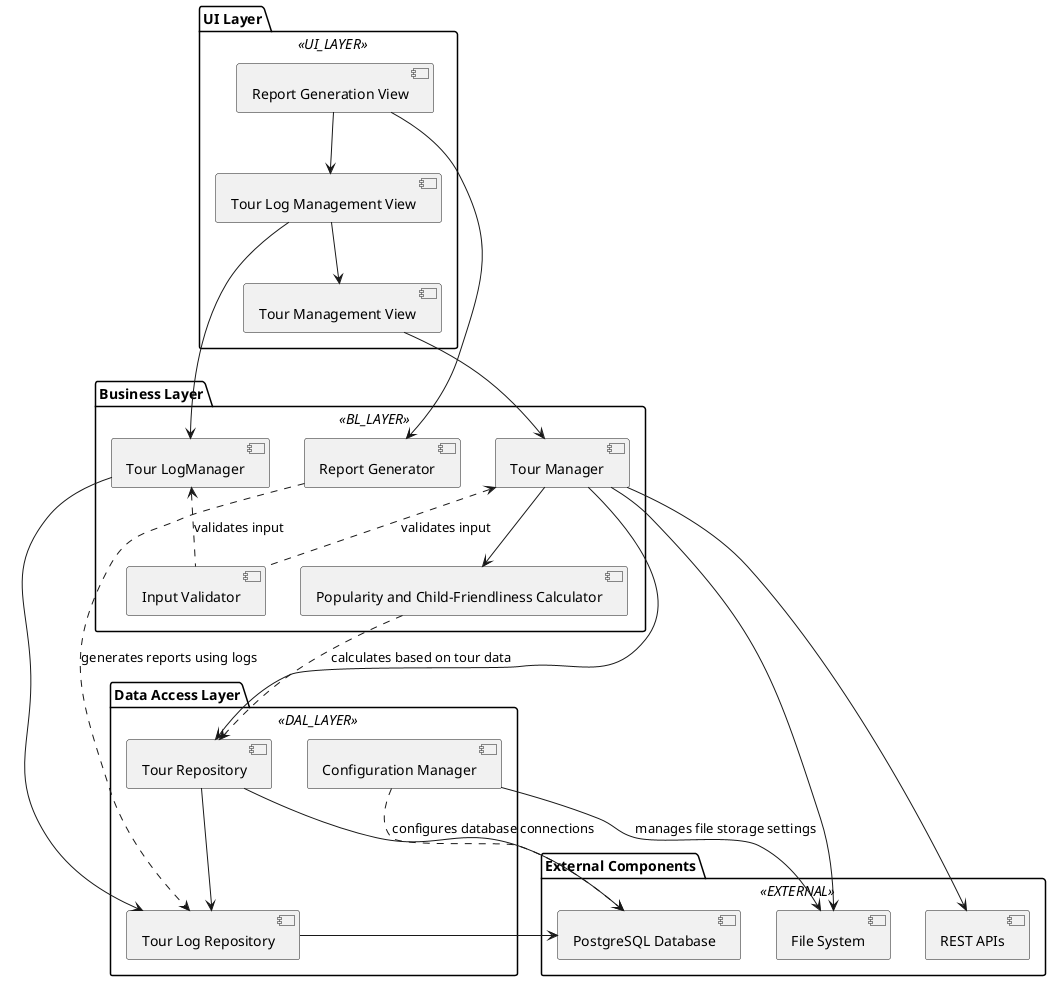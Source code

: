 @startuml TourPlanner

' UI Layer
package "UI Layer" <<UI_LAYER>> {
    [Tour Management View] as TMV
    [Tour Log Management View] as TLMV
    [Report Generation View] as RGV
}

' Business Layer
package "Business Layer" <<BL_LAYER>> {
    [Tour Manager] as TM
    [Tour LogManager] as TLM
    [Report Generator] as RG
    [Input Validator] as IV
    [Popularity and Child-Friendliness Calculator] as PCC
}

' Data Access Layer
package "Data Access Layer" <<DAL_LAYER>> {
    [Tour Repository] as TR
    [Tour Log Repository] as TLR
    [Configuration Manager] as CM
}

' External Components
package "External Components" <<EXTERNAL>> {
    [PostgreSQL Database] as PGDB
    [File System] as FS
    [REST APIs] as APIs
}

' UI Layer to Business Layer
TMV --> TM
TLMV --> TLM
RGV --> RG

' Business Layer to Data Access Layer
TM --> TR
TLM --> TLR
TM --> PCC

' Data Access Layer to External Components
TR --> PGDB
TLR --> PGDB
TM --> FS
TM --> APIs

IV .up.> TM : validates input
IV .up.> TLM : validates input
PCC .down.> TR : calculates based on tour data
RG .right.> TLR : generates reports using logs
CM .down.> PGDB : configures database connections
CM -left-> FS : manages file storage settings

TR --> TLR
TLMV --> TMV
RGV --> TLMV

@enduml



UI Layer (Benutzeroberflächenschicht)
Tour Management View: Benutzeroberfläche, über die Benutzer Touren erstellen, bearbeiten und löschen können.
Tour Log Management View: Ermöglicht es den Benutzern, Logs zu den Touren zu verwalten, wie Dauer, Distanz und persönliche Notizen.
Report Generation View: Über diese Ansicht können Benutzer Berichte über Touren und Tour-Logs generieren, wie Durchschnittswerte und Statistiken.

Business Layer (Geschäftslogikschicht)
Tour Manager : Für Geschäftslogik verantwortlich, die mit der Verwaltung von Touren zusammenhängt, wie das Erstellen neuer Touren oder das Aktualisieren bestehender.
Tour LogManager: Ähnlich wie der Tour Manager, aber spezialisiert auf die Verwaltung von Tour-Logs, wie der Erstellung und Bearbeitung von Einträgen.
Report Generator: Generiert Berichte basierend auf den Touren und ihren Logs, wie mit Durchschnittswerten und anderen statistischen Analysen.
Input Validator: Validiert die Benutzereingaben, um sicherzustellen, dass nur korrekte und sinnvolle Daten in die Anwendung gelangen.
Popularity and Child-Friendliness Calculator: Berechnet Attribute von Touren, wie deren Beliebtheit und Kinderfreundlichkeit.

Data Access Layer (Datenzugriffsschicht)
Tour Repository: Interagiert mit der Datenbank, um Touren zu speichern, abzurufen, zu aktualisieren oder zu löschen. Es kommuniziert direkt mit der PostgreSQL-Datenbank.
Tour Log Repository: Ähnlich wie das Tour Repository, aber spezialisiert auf die Verwaltung von Tour-Logs.
Configuration Manager: Verwaltet externe Konfigurationen wie Datenbankverbindungen und Einstellungen für den Dateispeicher.

External Components (Externe Komponenten)
PostgreSQL Database: Die Datenbank, in der Touren und Tour-Logs gespeichert werden.
File System: Wird für die Speicherung von Dateien verwendet, die von der Anwendung benötigt werden, wie z.B. Bilder oder externe Berichtdateien.
REST APIs: Externe Schnittstellen, über die die Anwendung zusätzliche Daten und Dienste abrufen kann, wie z.B. Karteninformationen oder Wetterdaten.

